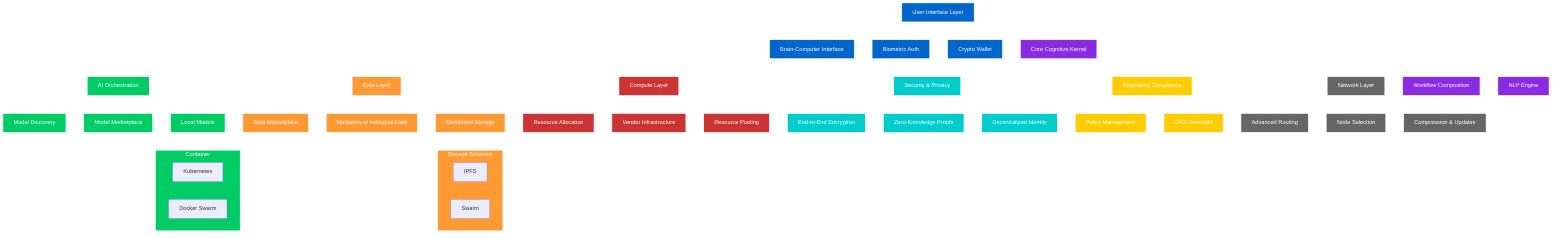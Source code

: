 graph TD
    classDef userInterface fill:#0066cc,stroke:#ffffff,stroke-width:2px,color:#ffffff
    classDef cognitiveKernel fill:#8a2be2,stroke:#ffffff,stroke-width:2px,color:#ffffff
    classDef aiOrchestration fill:#00cc66,stroke:#ffffff,stroke-width:2px,color:#ffffff
    classDef dataLayer fill:#ff9933,stroke:#ffffff,stroke-width:2px,color:#ffffff
    classDef computeLayer fill:#cc3333,stroke:#ffffff,stroke-width:2px,color:#ffffff
    classDef securityLayer fill:#00cccc,stroke:#ffffff,stroke-width:2px,color:#ffffff
    classDef regulatoryLayer fill:#ffcc00,stroke:#ffffff,stroke-width:2px,color:#ffffff
    classDef networkLayer fill:#666666,stroke:#ffffff,stroke-width:2px,color:#ffffff

    %% User Interface Layer
    UI[User Interface Layer]
    UI --> BCI[Brain-Computer Interface]
    UI --> Bio[Biometric Auth]
    UI --> Crypto[Crypto Wallet]
    class UI,BCI,Bio,Crypto userInterface

    %% Core Components
    CK[Core Cognitive Kernel]
    UI --> CK

    %% Branches from Core
    CK --> AIO[AI Orchestration]
    CK --> DL[Data Layer]
    CK --> CL[Compute Layer]
    CK --> SP[Security & Privacy]
    CK --> RC[Regulatory Compliance]
    CK --> NL[Network Layer]
    CK --> WF[Workflow Composition]
    CK --> NLP[NLP Engine]
    class CK,WF,NLP cognitiveKernel

    %% AI Orchestration Branch
    AIO --> MD[Model Discovery]
    AIO --> MM[Model Marketplace]
    AIO --> LM[Local Models]
    LM --> Container[Container Orchestration]
    subgraph Container
        K8s[Kubernetes]
        DS[Docker Swarm]
    end
    class AIO,MD,MM,LM,Container aiOrchestration

    %% Data Layer Branch
    DL --> DM[Data Marketplace]
    DL --> MID[Mediators of Individual Data]
    DL --> DS1[Distributed Storage]
    subgraph DStorage[Storage Solutions]
        IPFS[IPFS]
        Swarm[Swarm]
    end
    DS1 --> DStorage
    class DL,DM,MID,DS1,DStorage dataLayer

    %% Compute Layer Branch
    CL --> RA[Resource Allocation]
    CL --> VI[Vendor Infrastructure]
    CL --> RP[Resource Pooling]
    class CL,RA,VI,RP computeLayer

    %% Security Branch
    SP --> E2E[End-to-End Encryption]
    SP --> ZK[Zero-Knowledge Proofs]
    SP --> DID[Decentralized Identity]
    class SP,E2E,ZK,DID securityLayer

    %% Regulatory Branch
    RC --> PM[Policy Management]
    RC --> DAO[DAO Oversight]
    class RC,PM,DAO regulatoryLayer

    %% Network Branch
    NL --> AR[Advanced Routing]
    NL --> NS[Node Selection]
    NL --> CO[Compression & Updates]
    class NL,AR,NS,CO networkLayer

    %% Linkage Lines
    linkStyle default stroke-width:2px,fill:none,stroke:#ffffff